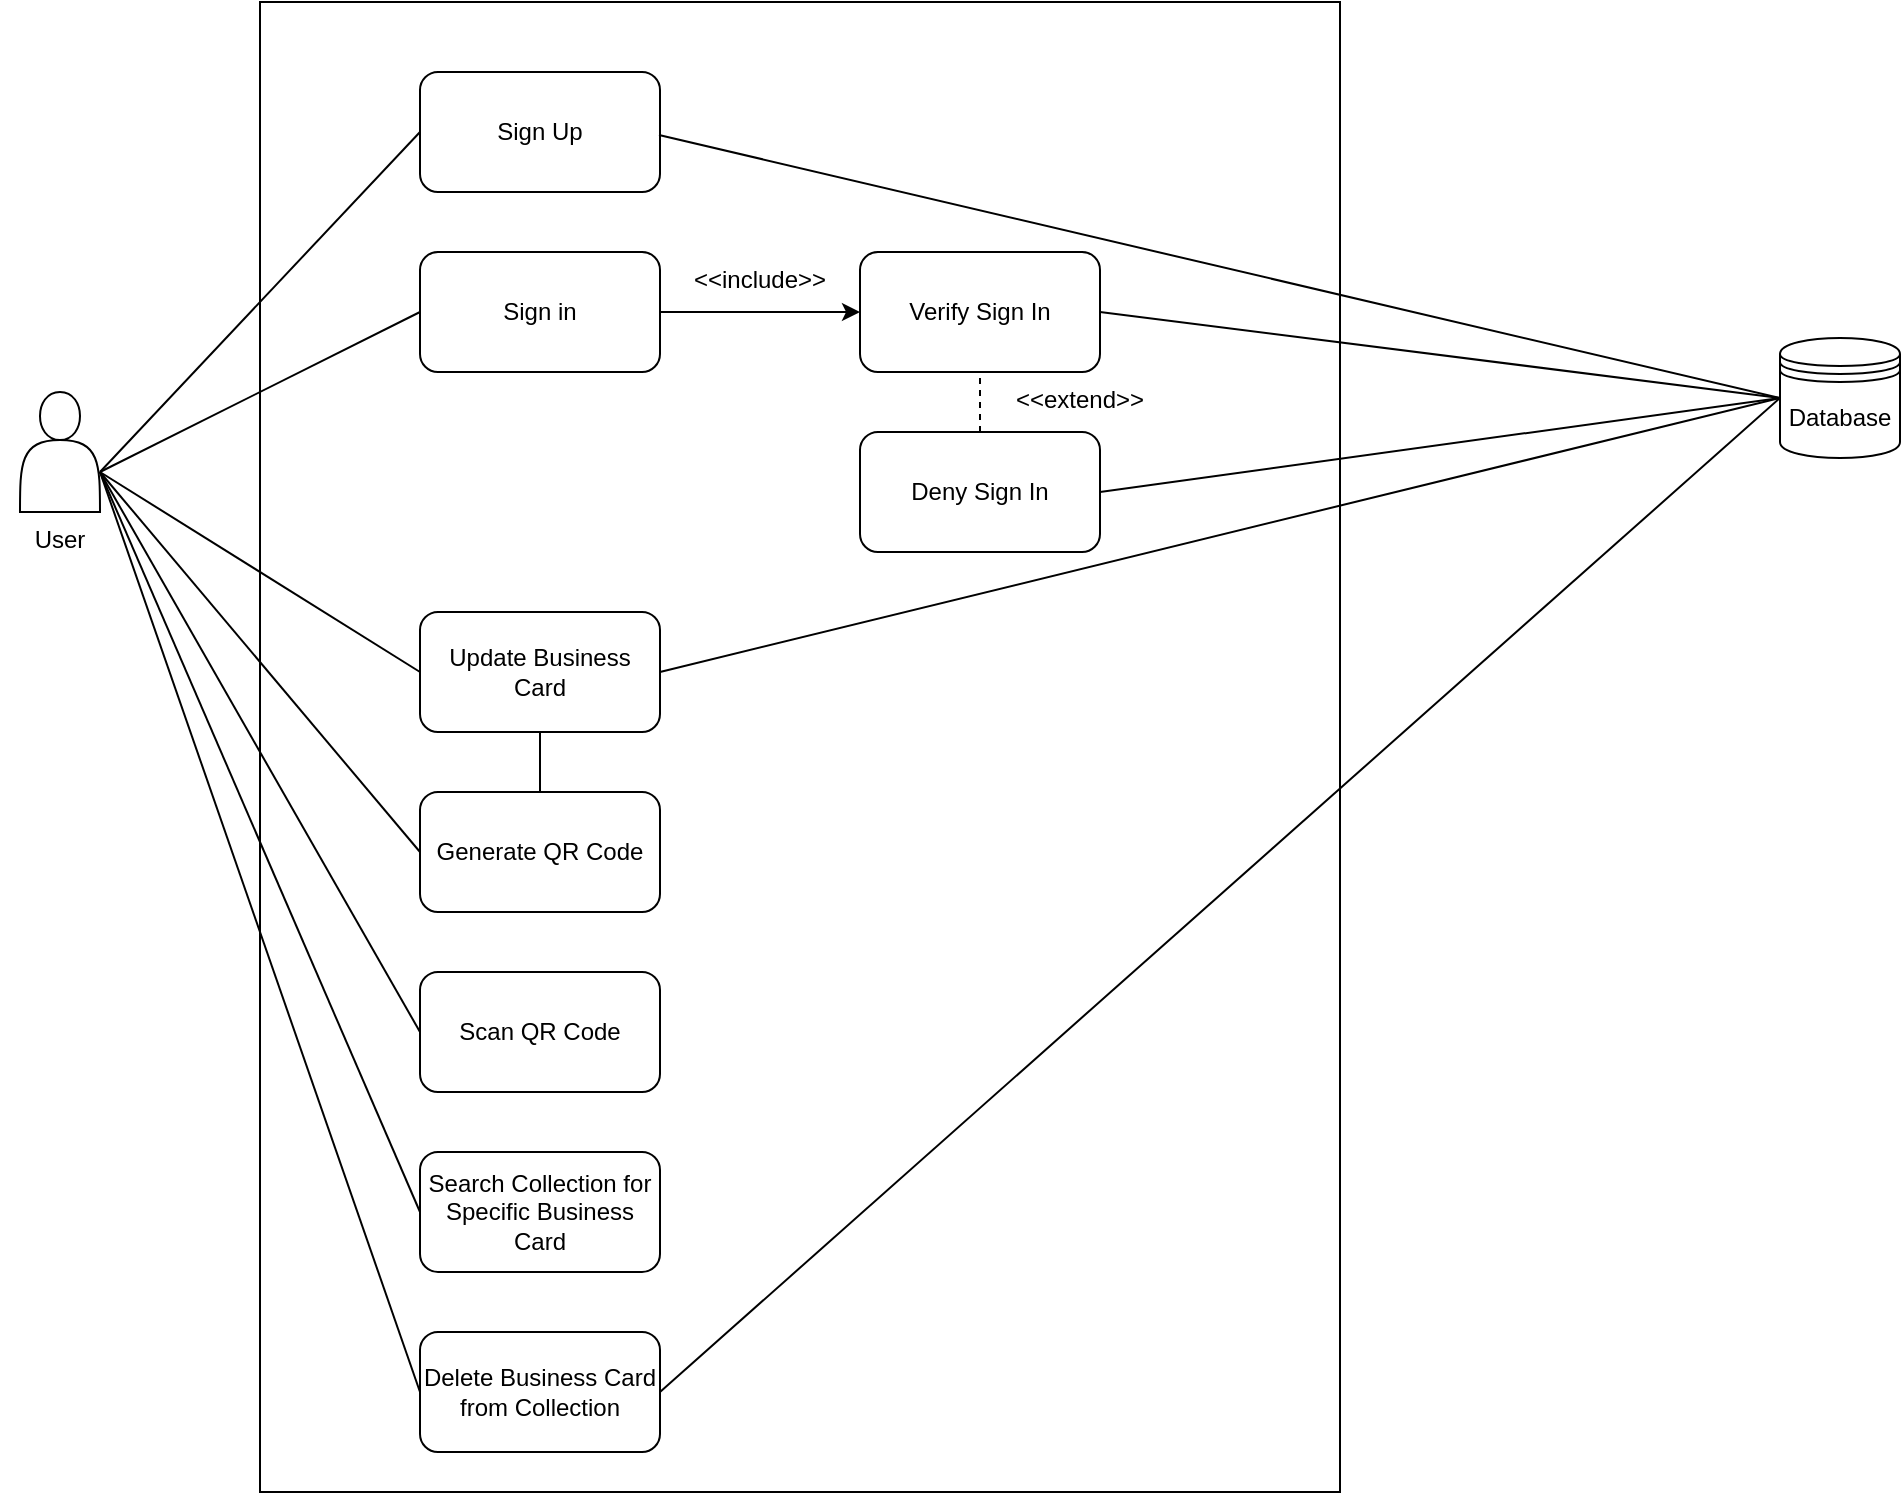 <mxfile version="12.1.7" type="device" pages="1"><diagram id="XKoikdnQWuIfZH0lu2tO" name="Page-1"><mxGraphModel dx="1408" dy="793" grid="1" gridSize="10" guides="1" tooltips="1" connect="1" arrows="1" fold="1" page="1" pageScale="1" pageWidth="850" pageHeight="1100" math="0" shadow="0"><root><mxCell id="0"/><mxCell id="1" parent="0"/><mxCell id="Xug0foQ0oOWJbz7OiQiI-10" value="" style="rounded=0;whiteSpace=wrap;html=1;" parent="1" vertex="1"><mxGeometry x="200" y="45" width="540" height="745" as="geometry"/></mxCell><mxCell id="Xug0foQ0oOWJbz7OiQiI-5" value="&lt;div&gt;Sign Up&lt;/div&gt;" style="rounded=1;whiteSpace=wrap;html=1;" parent="1" vertex="1"><mxGeometry x="280" y="80" width="120" height="60" as="geometry"/></mxCell><mxCell id="Xug0foQ0oOWJbz7OiQiI-45" style="edgeStyle=orthogonalEdgeStyle;rounded=0;orthogonalLoop=1;jettySize=auto;html=1;entryX=0;entryY=0.5;entryDx=0;entryDy=0;" parent="1" source="Xug0foQ0oOWJbz7OiQiI-7" target="Xug0foQ0oOWJbz7OiQiI-16" edge="1"><mxGeometry relative="1" as="geometry"/></mxCell><mxCell id="Xug0foQ0oOWJbz7OiQiI-7" value="&lt;div&gt;Sign in&lt;/div&gt;" style="rounded=1;whiteSpace=wrap;html=1;" parent="1" vertex="1"><mxGeometry x="280" y="170" width="120" height="60" as="geometry"/></mxCell><mxCell id="Xug0foQ0oOWJbz7OiQiI-8" value="&lt;div&gt;Update Business Card&lt;/div&gt;" style="rounded=1;whiteSpace=wrap;html=1;" parent="1" vertex="1"><mxGeometry x="280" y="350" width="120" height="60" as="geometry"/></mxCell><mxCell id="Xug0foQ0oOWJbz7OiQiI-11" value="Generate QR Code" style="rounded=1;whiteSpace=wrap;html=1;" parent="1" vertex="1"><mxGeometry x="280" y="440" width="120" height="60" as="geometry"/></mxCell><mxCell id="Xug0foQ0oOWJbz7OiQiI-13" value="&lt;div&gt;Scan QR Code&lt;/div&gt;" style="rounded=1;whiteSpace=wrap;html=1;" parent="1" vertex="1"><mxGeometry x="280" y="530" width="120" height="60" as="geometry"/></mxCell><mxCell id="Xug0foQ0oOWJbz7OiQiI-14" value="&lt;div&gt;Delete Business Card from Collection&lt;/div&gt;" style="rounded=1;whiteSpace=wrap;html=1;" parent="1" vertex="1"><mxGeometry x="280" y="710" width="120" height="60" as="geometry"/></mxCell><mxCell id="Xug0foQ0oOWJbz7OiQiI-15" value="Search Collection for Specific Business Card" style="rounded=1;whiteSpace=wrap;html=1;" parent="1" vertex="1"><mxGeometry x="280" y="620" width="120" height="60" as="geometry"/></mxCell><mxCell id="Xug0foQ0oOWJbz7OiQiI-16" value="Verify Sign In" style="rounded=1;whiteSpace=wrap;html=1;" parent="1" vertex="1"><mxGeometry x="500" y="170" width="120" height="60" as="geometry"/></mxCell><mxCell id="Xug0foQ0oOWJbz7OiQiI-17" value="Deny Sign In" style="rounded=1;whiteSpace=wrap;html=1;" parent="1" vertex="1"><mxGeometry x="500" y="260" width="120" height="60" as="geometry"/></mxCell><mxCell id="Xug0foQ0oOWJbz7OiQiI-28" value="" style="endArrow=none;html=1;exitX=1;exitY=0.333;exitDx=0;exitDy=0;exitPerimeter=0;entryX=0;entryY=0.5;entryDx=0;entryDy=0;" parent="1" target="Xug0foQ0oOWJbz7OiQiI-5" edge="1"><mxGeometry width="50" height="50" relative="1" as="geometry"><mxPoint x="120" y="280.0" as="sourcePoint"/><mxPoint x="150" y="810" as="targetPoint"/></mxGeometry></mxCell><mxCell id="Xug0foQ0oOWJbz7OiQiI-29" value="" style="endArrow=none;html=1;exitX=0;exitY=0.5;exitDx=0;exitDy=0;" parent="1" source="Xug0foQ0oOWJbz7OiQiI-7" edge="1"><mxGeometry width="50" height="50" relative="1" as="geometry"><mxPoint x="100" y="860" as="sourcePoint"/><mxPoint x="120" y="280" as="targetPoint"/></mxGeometry></mxCell><mxCell id="Xug0foQ0oOWJbz7OiQiI-30" value="" style="endArrow=none;html=1;entryX=1;entryY=0.333;entryDx=0;entryDy=0;entryPerimeter=0;exitX=0;exitY=0.5;exitDx=0;exitDy=0;" parent="1" source="Xug0foQ0oOWJbz7OiQiI-8" edge="1"><mxGeometry width="50" height="50" relative="1" as="geometry"><mxPoint x="100" y="860" as="sourcePoint"/><mxPoint x="120" y="280.0" as="targetPoint"/></mxGeometry></mxCell><mxCell id="Xug0foQ0oOWJbz7OiQiI-31" value="" style="endArrow=none;html=1;exitX=0;exitY=0.5;exitDx=0;exitDy=0;" parent="1" source="Xug0foQ0oOWJbz7OiQiI-11" edge="1"><mxGeometry width="50" height="50" relative="1" as="geometry"><mxPoint x="100" y="860" as="sourcePoint"/><mxPoint x="120" y="280" as="targetPoint"/></mxGeometry></mxCell><mxCell id="Xug0foQ0oOWJbz7OiQiI-32" value="" style="endArrow=none;html=1;exitX=0;exitY=0.5;exitDx=0;exitDy=0;" parent="1" source="Xug0foQ0oOWJbz7OiQiI-13" edge="1"><mxGeometry width="50" height="50" relative="1" as="geometry"><mxPoint x="100" y="860" as="sourcePoint"/><mxPoint x="120" y="280" as="targetPoint"/></mxGeometry></mxCell><mxCell id="Xug0foQ0oOWJbz7OiQiI-33" value="" style="endArrow=none;html=1;exitX=0;exitY=0.5;exitDx=0;exitDy=0;" parent="1" source="Xug0foQ0oOWJbz7OiQiI-15" edge="1"><mxGeometry width="50" height="50" relative="1" as="geometry"><mxPoint x="100" y="860" as="sourcePoint"/><mxPoint x="120" y="280" as="targetPoint"/></mxGeometry></mxCell><mxCell id="Xug0foQ0oOWJbz7OiQiI-34" value="" style="endArrow=none;html=1;exitX=0;exitY=0.5;exitDx=0;exitDy=0;" parent="1" source="Xug0foQ0oOWJbz7OiQiI-14" edge="1"><mxGeometry width="50" height="50" relative="1" as="geometry"><mxPoint x="100" y="860" as="sourcePoint"/><mxPoint x="120" y="280" as="targetPoint"/></mxGeometry></mxCell><mxCell id="Xug0foQ0oOWJbz7OiQiI-35" value="Database" style="shape=datastore;whiteSpace=wrap;html=1;" parent="1" vertex="1"><mxGeometry x="960" y="213.0" width="60" height="60" as="geometry"/></mxCell><mxCell id="Xug0foQ0oOWJbz7OiQiI-36" value="" style="endArrow=none;html=1;exitX=0;exitY=0.5;exitDx=0;exitDy=0;entryX=1;entryY=0.5;entryDx=0;entryDy=0;entryPerimeter=0;" parent="1" source="Xug0foQ0oOWJbz7OiQiI-35" target="Xug0foQ0oOWJbz7OiQiI-16" edge="1"><mxGeometry width="50" height="50" relative="1" as="geometry"><mxPoint x="100" y="860" as="sourcePoint"/><mxPoint x="630" y="200" as="targetPoint"/></mxGeometry></mxCell><mxCell id="Xug0foQ0oOWJbz7OiQiI-37" value="" style="endArrow=none;html=1;entryX=1;entryY=0.5;entryDx=0;entryDy=0;exitX=0;exitY=0.5;exitDx=0;exitDy=0;" parent="1" source="Xug0foQ0oOWJbz7OiQiI-35" target="Xug0foQ0oOWJbz7OiQiI-17" edge="1"><mxGeometry width="50" height="50" relative="1" as="geometry"><mxPoint x="100" y="860" as="sourcePoint"/><mxPoint x="150" y="810" as="targetPoint"/></mxGeometry></mxCell><mxCell id="Xug0foQ0oOWJbz7OiQiI-38" value="" style="endArrow=none;html=1;entryX=0;entryY=0.5;entryDx=0;entryDy=0;" parent="1" target="Xug0foQ0oOWJbz7OiQiI-35" edge="1"><mxGeometry width="50" height="50" relative="1" as="geometry"><mxPoint x="399.5" y="111.5" as="sourcePoint"/><mxPoint x="449.5" y="61.5" as="targetPoint"/></mxGeometry></mxCell><mxCell id="Xug0foQ0oOWJbz7OiQiI-39" value="" style="endArrow=none;dashed=1;html=1;entryX=0.5;entryY=1;entryDx=0;entryDy=0;exitX=0.5;exitY=0;exitDx=0;exitDy=0;" parent="1" source="Xug0foQ0oOWJbz7OiQiI-17" target="Xug0foQ0oOWJbz7OiQiI-16" edge="1"><mxGeometry width="50" height="50" relative="1" as="geometry"><mxPoint x="100" y="860" as="sourcePoint"/><mxPoint x="150" y="810" as="targetPoint"/></mxGeometry></mxCell><mxCell id="Xug0foQ0oOWJbz7OiQiI-40" value="" style="shape=actor;whiteSpace=wrap;html=1;" parent="1" vertex="1"><mxGeometry x="80" y="240" width="40" height="60" as="geometry"/></mxCell><mxCell id="Xug0foQ0oOWJbz7OiQiI-41" value="User&#xA;" style="text;strokeColor=none;fillColor=none;align=center;verticalAlign=top;spacingLeft=4;spacingRight=4;overflow=hidden;rotatable=0;points=[[0,0.5],[1,0.5]];portConstraint=eastwest;" parent="1" vertex="1"><mxGeometry x="70" y="300" width="60" height="26" as="geometry"/></mxCell><mxCell id="Xug0foQ0oOWJbz7OiQiI-43" value="&lt;&lt;include&gt;&gt;&#xA;" style="text;strokeColor=none;fillColor=none;align=center;verticalAlign=top;spacingLeft=4;spacingRight=4;overflow=hidden;rotatable=0;points=[[0,0.5],[1,0.5]];portConstraint=eastwest;" parent="1" vertex="1"><mxGeometry x="400" y="170" width="100" height="26" as="geometry"/></mxCell><mxCell id="Xug0foQ0oOWJbz7OiQiI-46" value="&lt;&lt;extend&gt;&gt;" style="text;strokeColor=none;fillColor=none;align=center;verticalAlign=top;spacingLeft=4;spacingRight=4;overflow=hidden;rotatable=0;points=[[0,0.5],[1,0.5]];portConstraint=eastwest;" parent="1" vertex="1"><mxGeometry x="560" y="230" width="100" height="26" as="geometry"/></mxCell><mxCell id="voKDpNmRiVfO5mPn0nNj-1" value="" style="endArrow=none;html=1;entryX=1;entryY=0.5;entryDx=0;entryDy=0;exitX=0;exitY=0.5;exitDx=0;exitDy=0;" edge="1" parent="1" source="Xug0foQ0oOWJbz7OiQiI-35" target="Xug0foQ0oOWJbz7OiQiI-8"><mxGeometry width="50" height="50" relative="1" as="geometry"><mxPoint x="70" y="860" as="sourcePoint"/><mxPoint x="120" y="810" as="targetPoint"/></mxGeometry></mxCell><mxCell id="voKDpNmRiVfO5mPn0nNj-2" value="" style="endArrow=none;html=1;entryX=0.5;entryY=1;entryDx=0;entryDy=0;" edge="1" parent="1" source="Xug0foQ0oOWJbz7OiQiI-11" target="Xug0foQ0oOWJbz7OiQiI-8"><mxGeometry width="50" height="50" relative="1" as="geometry"><mxPoint x="70" y="860" as="sourcePoint"/><mxPoint x="120" y="810" as="targetPoint"/></mxGeometry></mxCell><mxCell id="voKDpNmRiVfO5mPn0nNj-3" value="" style="endArrow=none;html=1;entryX=1;entryY=0.5;entryDx=0;entryDy=0;exitX=0;exitY=0.5;exitDx=0;exitDy=0;" edge="1" parent="1" source="Xug0foQ0oOWJbz7OiQiI-35" target="Xug0foQ0oOWJbz7OiQiI-14"><mxGeometry width="50" height="50" relative="1" as="geometry"><mxPoint x="960" y="240" as="sourcePoint"/><mxPoint x="120" y="810" as="targetPoint"/><Array as="points"/></mxGeometry></mxCell></root></mxGraphModel></diagram></mxfile>